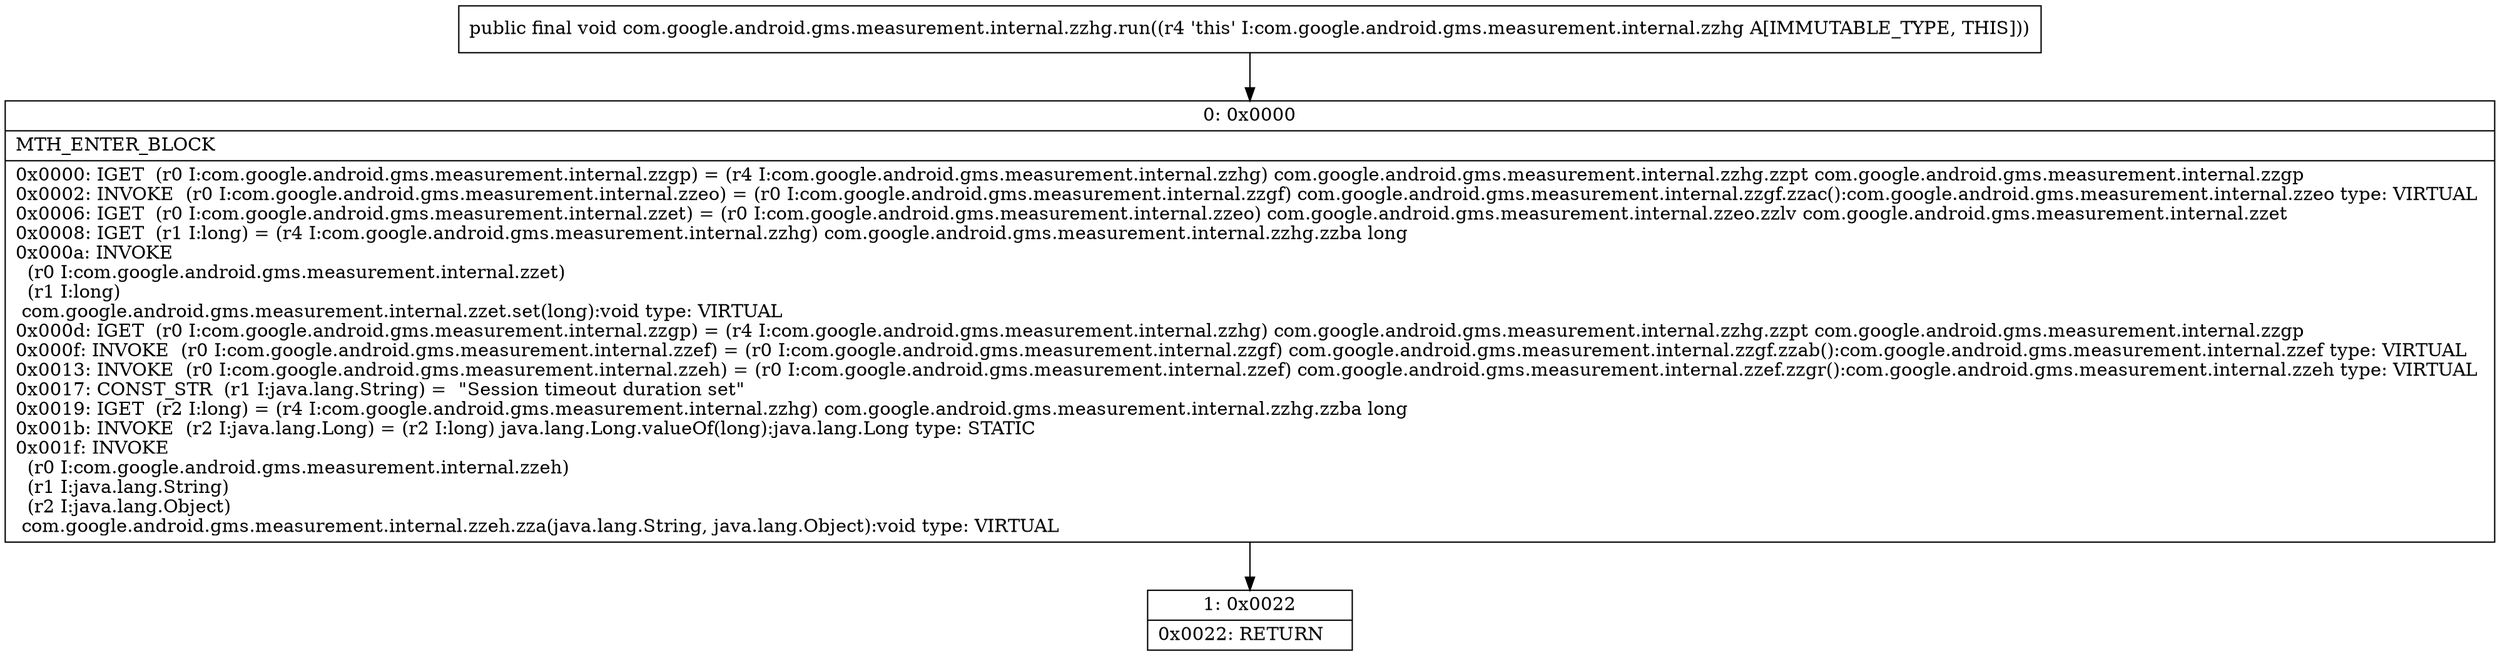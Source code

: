 digraph "CFG forcom.google.android.gms.measurement.internal.zzhg.run()V" {
Node_0 [shape=record,label="{0\:\ 0x0000|MTH_ENTER_BLOCK\l|0x0000: IGET  (r0 I:com.google.android.gms.measurement.internal.zzgp) = (r4 I:com.google.android.gms.measurement.internal.zzhg) com.google.android.gms.measurement.internal.zzhg.zzpt com.google.android.gms.measurement.internal.zzgp \l0x0002: INVOKE  (r0 I:com.google.android.gms.measurement.internal.zzeo) = (r0 I:com.google.android.gms.measurement.internal.zzgf) com.google.android.gms.measurement.internal.zzgf.zzac():com.google.android.gms.measurement.internal.zzeo type: VIRTUAL \l0x0006: IGET  (r0 I:com.google.android.gms.measurement.internal.zzet) = (r0 I:com.google.android.gms.measurement.internal.zzeo) com.google.android.gms.measurement.internal.zzeo.zzlv com.google.android.gms.measurement.internal.zzet \l0x0008: IGET  (r1 I:long) = (r4 I:com.google.android.gms.measurement.internal.zzhg) com.google.android.gms.measurement.internal.zzhg.zzba long \l0x000a: INVOKE  \l  (r0 I:com.google.android.gms.measurement.internal.zzet)\l  (r1 I:long)\l com.google.android.gms.measurement.internal.zzet.set(long):void type: VIRTUAL \l0x000d: IGET  (r0 I:com.google.android.gms.measurement.internal.zzgp) = (r4 I:com.google.android.gms.measurement.internal.zzhg) com.google.android.gms.measurement.internal.zzhg.zzpt com.google.android.gms.measurement.internal.zzgp \l0x000f: INVOKE  (r0 I:com.google.android.gms.measurement.internal.zzef) = (r0 I:com.google.android.gms.measurement.internal.zzgf) com.google.android.gms.measurement.internal.zzgf.zzab():com.google.android.gms.measurement.internal.zzef type: VIRTUAL \l0x0013: INVOKE  (r0 I:com.google.android.gms.measurement.internal.zzeh) = (r0 I:com.google.android.gms.measurement.internal.zzef) com.google.android.gms.measurement.internal.zzef.zzgr():com.google.android.gms.measurement.internal.zzeh type: VIRTUAL \l0x0017: CONST_STR  (r1 I:java.lang.String) =  \"Session timeout duration set\" \l0x0019: IGET  (r2 I:long) = (r4 I:com.google.android.gms.measurement.internal.zzhg) com.google.android.gms.measurement.internal.zzhg.zzba long \l0x001b: INVOKE  (r2 I:java.lang.Long) = (r2 I:long) java.lang.Long.valueOf(long):java.lang.Long type: STATIC \l0x001f: INVOKE  \l  (r0 I:com.google.android.gms.measurement.internal.zzeh)\l  (r1 I:java.lang.String)\l  (r2 I:java.lang.Object)\l com.google.android.gms.measurement.internal.zzeh.zza(java.lang.String, java.lang.Object):void type: VIRTUAL \l}"];
Node_1 [shape=record,label="{1\:\ 0x0022|0x0022: RETURN   \l}"];
MethodNode[shape=record,label="{public final void com.google.android.gms.measurement.internal.zzhg.run((r4 'this' I:com.google.android.gms.measurement.internal.zzhg A[IMMUTABLE_TYPE, THIS])) }"];
MethodNode -> Node_0;
Node_0 -> Node_1;
}

